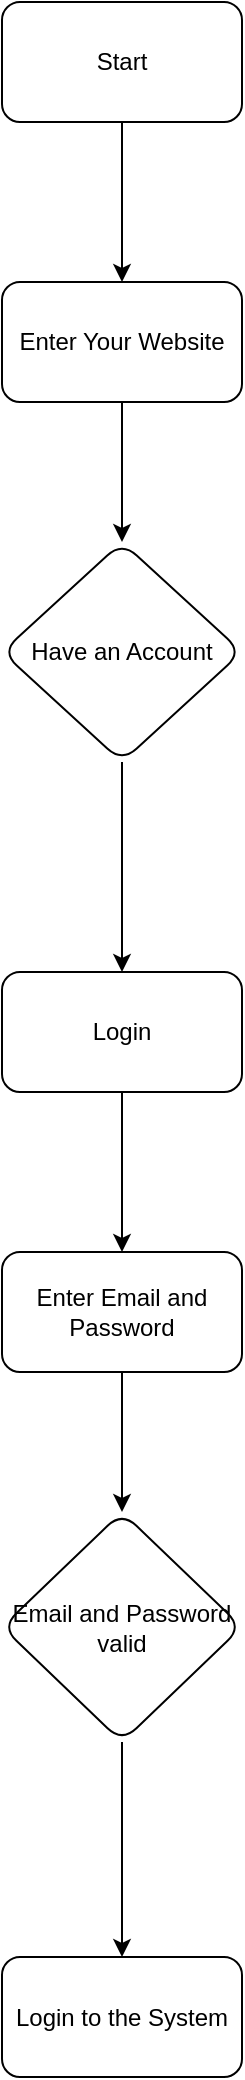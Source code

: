 <mxfile version="24.2.3" type="github">
  <diagram name="Page-1" id="iG1xlvjJYjnBFY-447ue">
    <mxGraphModel dx="1313" dy="653" grid="1" gridSize="10" guides="1" tooltips="1" connect="1" arrows="1" fold="1" page="1" pageScale="1" pageWidth="1654" pageHeight="1169" math="0" shadow="0">
      <root>
        <mxCell id="0" />
        <mxCell id="1" parent="0" />
        <mxCell id="GFVqEVBS6aksdPTObRWg-5" value="" style="edgeStyle=orthogonalEdgeStyle;rounded=0;orthogonalLoop=1;jettySize=auto;html=1;" edge="1" parent="1" source="GFVqEVBS6aksdPTObRWg-1" target="GFVqEVBS6aksdPTObRWg-4">
          <mxGeometry relative="1" as="geometry" />
        </mxCell>
        <mxCell id="GFVqEVBS6aksdPTObRWg-1" value="Start" style="rounded=1;whiteSpace=wrap;html=1;" vertex="1" parent="1">
          <mxGeometry x="530" y="170" width="120" height="60" as="geometry" />
        </mxCell>
        <mxCell id="GFVqEVBS6aksdPTObRWg-7" value="" style="edgeStyle=orthogonalEdgeStyle;rounded=0;orthogonalLoop=1;jettySize=auto;html=1;" edge="1" parent="1" source="GFVqEVBS6aksdPTObRWg-4" target="GFVqEVBS6aksdPTObRWg-6">
          <mxGeometry relative="1" as="geometry" />
        </mxCell>
        <mxCell id="GFVqEVBS6aksdPTObRWg-4" value="Enter Your Website" style="rounded=1;whiteSpace=wrap;html=1;" vertex="1" parent="1">
          <mxGeometry x="530" y="310" width="120" height="60" as="geometry" />
        </mxCell>
        <mxCell id="GFVqEVBS6aksdPTObRWg-9" value="" style="edgeStyle=orthogonalEdgeStyle;rounded=0;orthogonalLoop=1;jettySize=auto;html=1;" edge="1" parent="1" source="GFVqEVBS6aksdPTObRWg-6" target="GFVqEVBS6aksdPTObRWg-8">
          <mxGeometry relative="1" as="geometry" />
        </mxCell>
        <mxCell id="GFVqEVBS6aksdPTObRWg-6" value="Have an Account" style="rhombus;whiteSpace=wrap;html=1;rounded=1;" vertex="1" parent="1">
          <mxGeometry x="530" y="440" width="120" height="110" as="geometry" />
        </mxCell>
        <mxCell id="GFVqEVBS6aksdPTObRWg-11" value="" style="edgeStyle=orthogonalEdgeStyle;rounded=0;orthogonalLoop=1;jettySize=auto;html=1;" edge="1" parent="1" source="GFVqEVBS6aksdPTObRWg-8" target="GFVqEVBS6aksdPTObRWg-10">
          <mxGeometry relative="1" as="geometry" />
        </mxCell>
        <mxCell id="GFVqEVBS6aksdPTObRWg-8" value="Login" style="whiteSpace=wrap;html=1;rounded=1;" vertex="1" parent="1">
          <mxGeometry x="530" y="655" width="120" height="60" as="geometry" />
        </mxCell>
        <mxCell id="GFVqEVBS6aksdPTObRWg-13" value="" style="edgeStyle=orthogonalEdgeStyle;rounded=0;orthogonalLoop=1;jettySize=auto;html=1;" edge="1" parent="1" source="GFVqEVBS6aksdPTObRWg-10" target="GFVqEVBS6aksdPTObRWg-12">
          <mxGeometry relative="1" as="geometry" />
        </mxCell>
        <mxCell id="GFVqEVBS6aksdPTObRWg-10" value="Enter Email and Password" style="whiteSpace=wrap;html=1;rounded=1;" vertex="1" parent="1">
          <mxGeometry x="530" y="795" width="120" height="60" as="geometry" />
        </mxCell>
        <mxCell id="GFVqEVBS6aksdPTObRWg-15" value="" style="edgeStyle=orthogonalEdgeStyle;rounded=0;orthogonalLoop=1;jettySize=auto;html=1;" edge="1" parent="1" source="GFVqEVBS6aksdPTObRWg-12" target="GFVqEVBS6aksdPTObRWg-14">
          <mxGeometry relative="1" as="geometry" />
        </mxCell>
        <mxCell id="GFVqEVBS6aksdPTObRWg-12" value="Email and Password valid" style="rhombus;whiteSpace=wrap;html=1;rounded=1;" vertex="1" parent="1">
          <mxGeometry x="530" y="925" width="120" height="115" as="geometry" />
        </mxCell>
        <mxCell id="GFVqEVBS6aksdPTObRWg-14" value="Login to the System" style="whiteSpace=wrap;html=1;rounded=1;" vertex="1" parent="1">
          <mxGeometry x="530" y="1147.5" width="120" height="60" as="geometry" />
        </mxCell>
      </root>
    </mxGraphModel>
  </diagram>
</mxfile>
